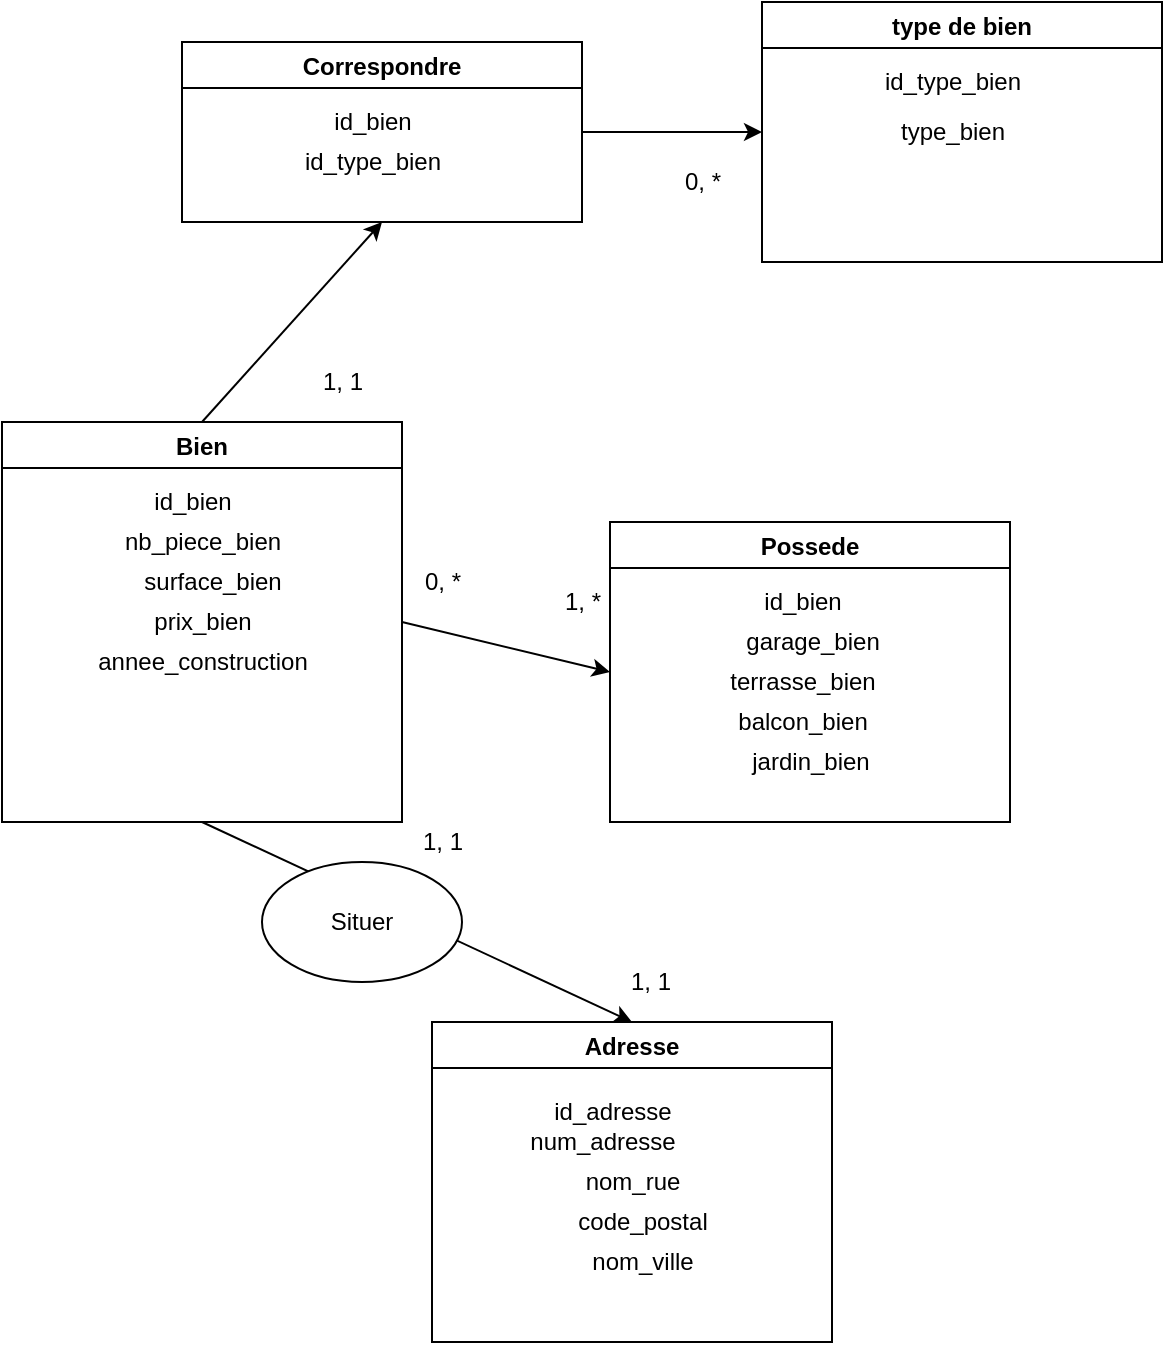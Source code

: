 <mxfile>
    <diagram id="UqSvSa5vNyuYPU-Ppron" name="Page-1">
        <mxGraphModel dx="1173" dy="806" grid="1" gridSize="10" guides="1" tooltips="1" connect="1" arrows="1" fold="1" page="1" pageScale="1" pageWidth="827" pageHeight="1169" math="0" shadow="0">
            <root>
                <mxCell id="0"/>
                <mxCell id="1" parent="0"/>
                <mxCell id="29" style="edgeStyle=none;html=1;exitX=0.5;exitY=0;exitDx=0;exitDy=0;entryX=0.5;entryY=1;entryDx=0;entryDy=0;" edge="1" parent="1" source="2" target="20">
                    <mxGeometry relative="1" as="geometry"/>
                </mxCell>
                <mxCell id="31" style="edgeStyle=none;html=1;exitX=1;exitY=0.5;exitDx=0;exitDy=0;entryX=0;entryY=0.5;entryDx=0;entryDy=0;" edge="1" parent="1" source="2" target="14">
                    <mxGeometry relative="1" as="geometry"/>
                </mxCell>
                <mxCell id="45" style="edgeStyle=none;html=1;exitX=0.5;exitY=1;exitDx=0;exitDy=0;entryX=0.5;entryY=0;entryDx=0;entryDy=0;" edge="1" parent="1" source="2" target="36">
                    <mxGeometry relative="1" as="geometry"/>
                </mxCell>
                <mxCell id="2" value="Bien" style="swimlane;" vertex="1" parent="1">
                    <mxGeometry x="10" y="240" width="200" height="200" as="geometry"/>
                </mxCell>
                <mxCell id="3" value="id_bien" style="text;html=1;align=center;verticalAlign=middle;resizable=0;points=[];autosize=1;strokeColor=none;fillColor=none;" vertex="1" parent="2">
                    <mxGeometry x="70" y="30" width="50" height="20" as="geometry"/>
                </mxCell>
                <mxCell id="8" value="surface_bien" style="text;html=1;align=center;verticalAlign=middle;resizable=0;points=[];autosize=1;strokeColor=none;fillColor=none;" vertex="1" parent="2">
                    <mxGeometry x="65" y="70" width="80" height="20" as="geometry"/>
                </mxCell>
                <mxCell id="9" value="prix_bien" style="text;html=1;align=center;verticalAlign=middle;resizable=0;points=[];autosize=1;strokeColor=none;fillColor=none;" vertex="1" parent="2">
                    <mxGeometry x="70" y="90" width="60" height="20" as="geometry"/>
                </mxCell>
                <mxCell id="7" value="nb_piece_bien" style="text;html=1;align=center;verticalAlign=middle;resizable=0;points=[];autosize=1;strokeColor=none;fillColor=none;" vertex="1" parent="2">
                    <mxGeometry x="55" y="50" width="90" height="20" as="geometry"/>
                </mxCell>
                <mxCell id="10" value="annee_construction" style="text;html=1;align=center;verticalAlign=middle;resizable=0;points=[];autosize=1;strokeColor=none;fillColor=none;" vertex="1" parent="2">
                    <mxGeometry x="40" y="110" width="120" height="20" as="geometry"/>
                </mxCell>
                <mxCell id="5" value="type de bien" style="swimlane;" vertex="1" parent="1">
                    <mxGeometry x="390" y="30" width="200" height="130" as="geometry"/>
                </mxCell>
                <mxCell id="6" value="id_type_bien" style="text;html=1;align=center;verticalAlign=middle;resizable=0;points=[];autosize=1;strokeColor=none;fillColor=none;" vertex="1" parent="5">
                    <mxGeometry x="55" y="30" width="80" height="20" as="geometry"/>
                </mxCell>
                <mxCell id="11" value="type_bien" style="text;html=1;align=center;verticalAlign=middle;resizable=0;points=[];autosize=1;strokeColor=none;fillColor=none;" vertex="1" parent="5">
                    <mxGeometry x="60" y="55" width="70" height="20" as="geometry"/>
                </mxCell>
                <mxCell id="14" value="Possede" style="swimlane;" vertex="1" parent="1">
                    <mxGeometry x="314" y="290" width="200" height="150" as="geometry"/>
                </mxCell>
                <mxCell id="26" value="balcon_bien" style="text;html=1;align=center;verticalAlign=middle;resizable=0;points=[];autosize=1;strokeColor=none;fillColor=none;" vertex="1" parent="14">
                    <mxGeometry x="56" y="90" width="80" height="20" as="geometry"/>
                </mxCell>
                <mxCell id="25" value="terrasse_bien" style="text;html=1;align=center;verticalAlign=middle;resizable=0;points=[];autosize=1;strokeColor=none;fillColor=none;" vertex="1" parent="14">
                    <mxGeometry x="51" y="70" width="90" height="20" as="geometry"/>
                </mxCell>
                <mxCell id="24" value="garage_bien" style="text;html=1;align=center;verticalAlign=middle;resizable=0;points=[];autosize=1;strokeColor=none;fillColor=none;" vertex="1" parent="14">
                    <mxGeometry x="61" y="50" width="80" height="20" as="geometry"/>
                </mxCell>
                <mxCell id="23" value="id_bien" style="text;html=1;align=center;verticalAlign=middle;resizable=0;points=[];autosize=1;strokeColor=none;fillColor=none;" vertex="1" parent="14">
                    <mxGeometry x="71" y="30" width="50" height="20" as="geometry"/>
                </mxCell>
                <mxCell id="27" value="jardin_bien" style="text;html=1;align=center;verticalAlign=middle;resizable=0;points=[];autosize=1;strokeColor=none;fillColor=none;" vertex="1" parent="14">
                    <mxGeometry x="65" y="110" width="70" height="20" as="geometry"/>
                </mxCell>
                <mxCell id="30" style="edgeStyle=none;html=1;exitX=1;exitY=0.5;exitDx=0;exitDy=0;entryX=0;entryY=0.5;entryDx=0;entryDy=0;" edge="1" parent="1" source="20" target="5">
                    <mxGeometry relative="1" as="geometry"/>
                </mxCell>
                <mxCell id="20" value="Correspondre" style="swimlane;" vertex="1" parent="1">
                    <mxGeometry x="100" y="50" width="200" height="90" as="geometry"/>
                </mxCell>
                <mxCell id="15" value="id_bien" style="text;html=1;align=center;verticalAlign=middle;resizable=0;points=[];autosize=1;strokeColor=none;fillColor=none;" vertex="1" parent="20">
                    <mxGeometry x="70" y="30" width="50" height="20" as="geometry"/>
                </mxCell>
                <mxCell id="21" value="id_type_bien" style="text;html=1;align=center;verticalAlign=middle;resizable=0;points=[];autosize=1;strokeColor=none;fillColor=none;" vertex="1" parent="20">
                    <mxGeometry x="55" y="50" width="80" height="20" as="geometry"/>
                </mxCell>
                <mxCell id="36" value="Adresse" style="swimlane;" vertex="1" parent="1">
                    <mxGeometry x="225" y="540" width="200" height="160" as="geometry"/>
                </mxCell>
                <mxCell id="41" value="nom_ville" style="text;html=1;align=center;verticalAlign=middle;resizable=0;points=[];autosize=1;strokeColor=none;fillColor=none;" vertex="1" parent="36">
                    <mxGeometry x="70" y="110" width="70" height="20" as="geometry"/>
                </mxCell>
                <mxCell id="40" value="code_postal" style="text;html=1;align=center;verticalAlign=middle;resizable=0;points=[];autosize=1;strokeColor=none;fillColor=none;" vertex="1" parent="36">
                    <mxGeometry x="65" y="90" width="80" height="20" as="geometry"/>
                </mxCell>
                <mxCell id="39" value="nom_rue" style="text;html=1;align=center;verticalAlign=middle;resizable=0;points=[];autosize=1;strokeColor=none;fillColor=none;" vertex="1" parent="36">
                    <mxGeometry x="70" y="70" width="60" height="20" as="geometry"/>
                </mxCell>
                <mxCell id="37" value="id_adresse" style="text;html=1;align=center;verticalAlign=middle;resizable=0;points=[];autosize=1;strokeColor=none;fillColor=none;" vertex="1" parent="36">
                    <mxGeometry x="55" y="35" width="70" height="20" as="geometry"/>
                </mxCell>
                <mxCell id="38" value="num_adresse" style="text;html=1;align=center;verticalAlign=middle;resizable=0;points=[];autosize=1;strokeColor=none;fillColor=none;" vertex="1" parent="36">
                    <mxGeometry x="40" y="50" width="90" height="20" as="geometry"/>
                </mxCell>
                <mxCell id="46" value="Situer" style="ellipse;whiteSpace=wrap;html=1;" vertex="1" parent="1">
                    <mxGeometry x="140" y="460" width="100" height="60" as="geometry"/>
                </mxCell>
                <mxCell id="47" value="1, 1" style="text;html=1;align=center;verticalAlign=middle;resizable=0;points=[];autosize=1;strokeColor=none;fillColor=none;" vertex="1" parent="1">
                    <mxGeometry x="314" y="510" width="40" height="20" as="geometry"/>
                </mxCell>
                <mxCell id="48" value="1, 1" style="text;html=1;align=center;verticalAlign=middle;resizable=0;points=[];autosize=1;strokeColor=none;fillColor=none;" vertex="1" parent="1">
                    <mxGeometry x="210" y="440" width="40" height="20" as="geometry"/>
                </mxCell>
                <mxCell id="49" value="1, *" style="text;html=1;align=center;verticalAlign=middle;resizable=0;points=[];autosize=1;strokeColor=none;fillColor=none;" vertex="1" parent="1">
                    <mxGeometry x="285" y="320" width="30" height="20" as="geometry"/>
                </mxCell>
                <mxCell id="50" value="0, *" style="text;html=1;align=center;verticalAlign=middle;resizable=0;points=[];autosize=1;strokeColor=none;fillColor=none;" vertex="1" parent="1">
                    <mxGeometry x="215" y="310" width="30" height="20" as="geometry"/>
                </mxCell>
                <mxCell id="51" value="1, 1" style="text;html=1;align=center;verticalAlign=middle;resizable=0;points=[];autosize=1;strokeColor=none;fillColor=none;" vertex="1" parent="1">
                    <mxGeometry x="160" y="210" width="40" height="20" as="geometry"/>
                </mxCell>
                <mxCell id="52" value="0, *" style="text;html=1;align=center;verticalAlign=middle;resizable=0;points=[];autosize=1;strokeColor=none;fillColor=none;" vertex="1" parent="1">
                    <mxGeometry x="345" y="110" width="30" height="20" as="geometry"/>
                </mxCell>
            </root>
        </mxGraphModel>
    </diagram>
</mxfile>